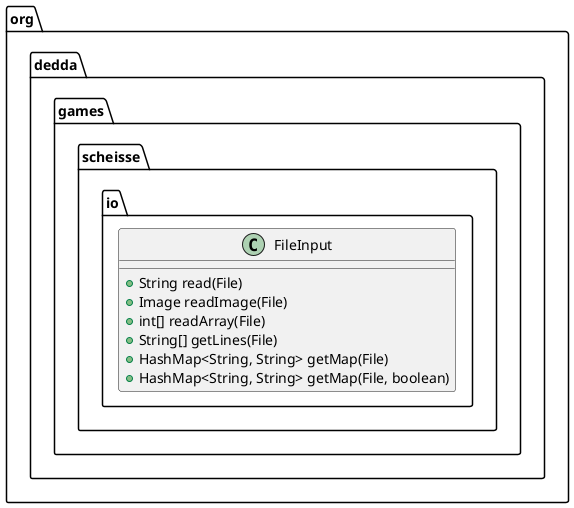 @startuml
class org.dedda.games.scheisse.io.FileInput{
    + String read(File)
    + Image readImage(File)
    + int[] readArray(File)
    + String[] getLines(File)
    + HashMap<String, String> getMap(File)
    + HashMap<String, String> getMap(File, boolean)
}
@enduml